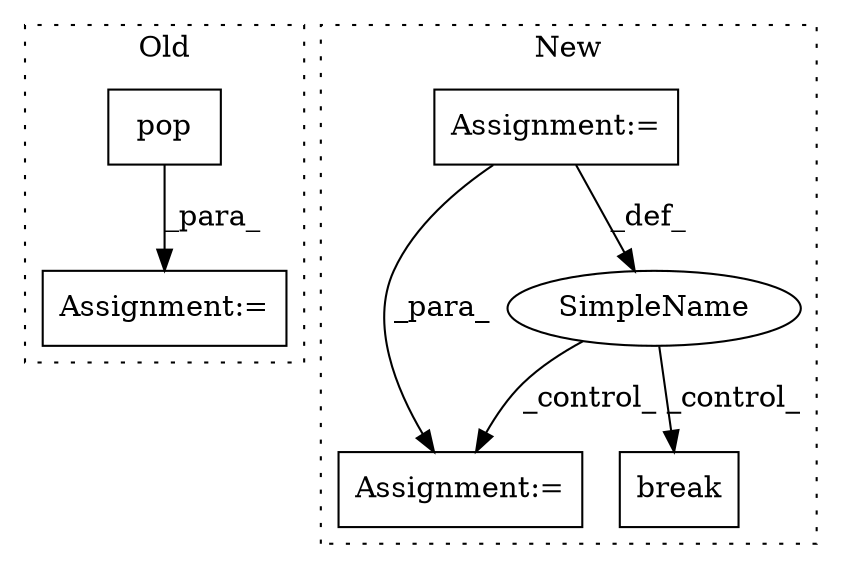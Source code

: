 digraph G {
subgraph cluster0 {
1 [label="pop" a="32" s="35819,35828" l="4,1" shape="box"];
3 [label="Assignment:=" a="7" s="35720,35829" l="65,2" shape="box"];
label = "Old";
style="dotted";
}
subgraph cluster1 {
2 [label="break" a="10" s="36033" l="6" shape="box"];
4 [label="Assignment:=" a="7" s="35739" l="1" shape="box"];
5 [label="Assignment:=" a="7" s="35866" l="1" shape="box"];
6 [label="SimpleName" a="42" s="" l="" shape="ellipse"];
label = "New";
style="dotted";
}
1 -> 3 [label="_para_"];
4 -> 5 [label="_para_"];
4 -> 6 [label="_def_"];
6 -> 2 [label="_control_"];
6 -> 5 [label="_control_"];
}